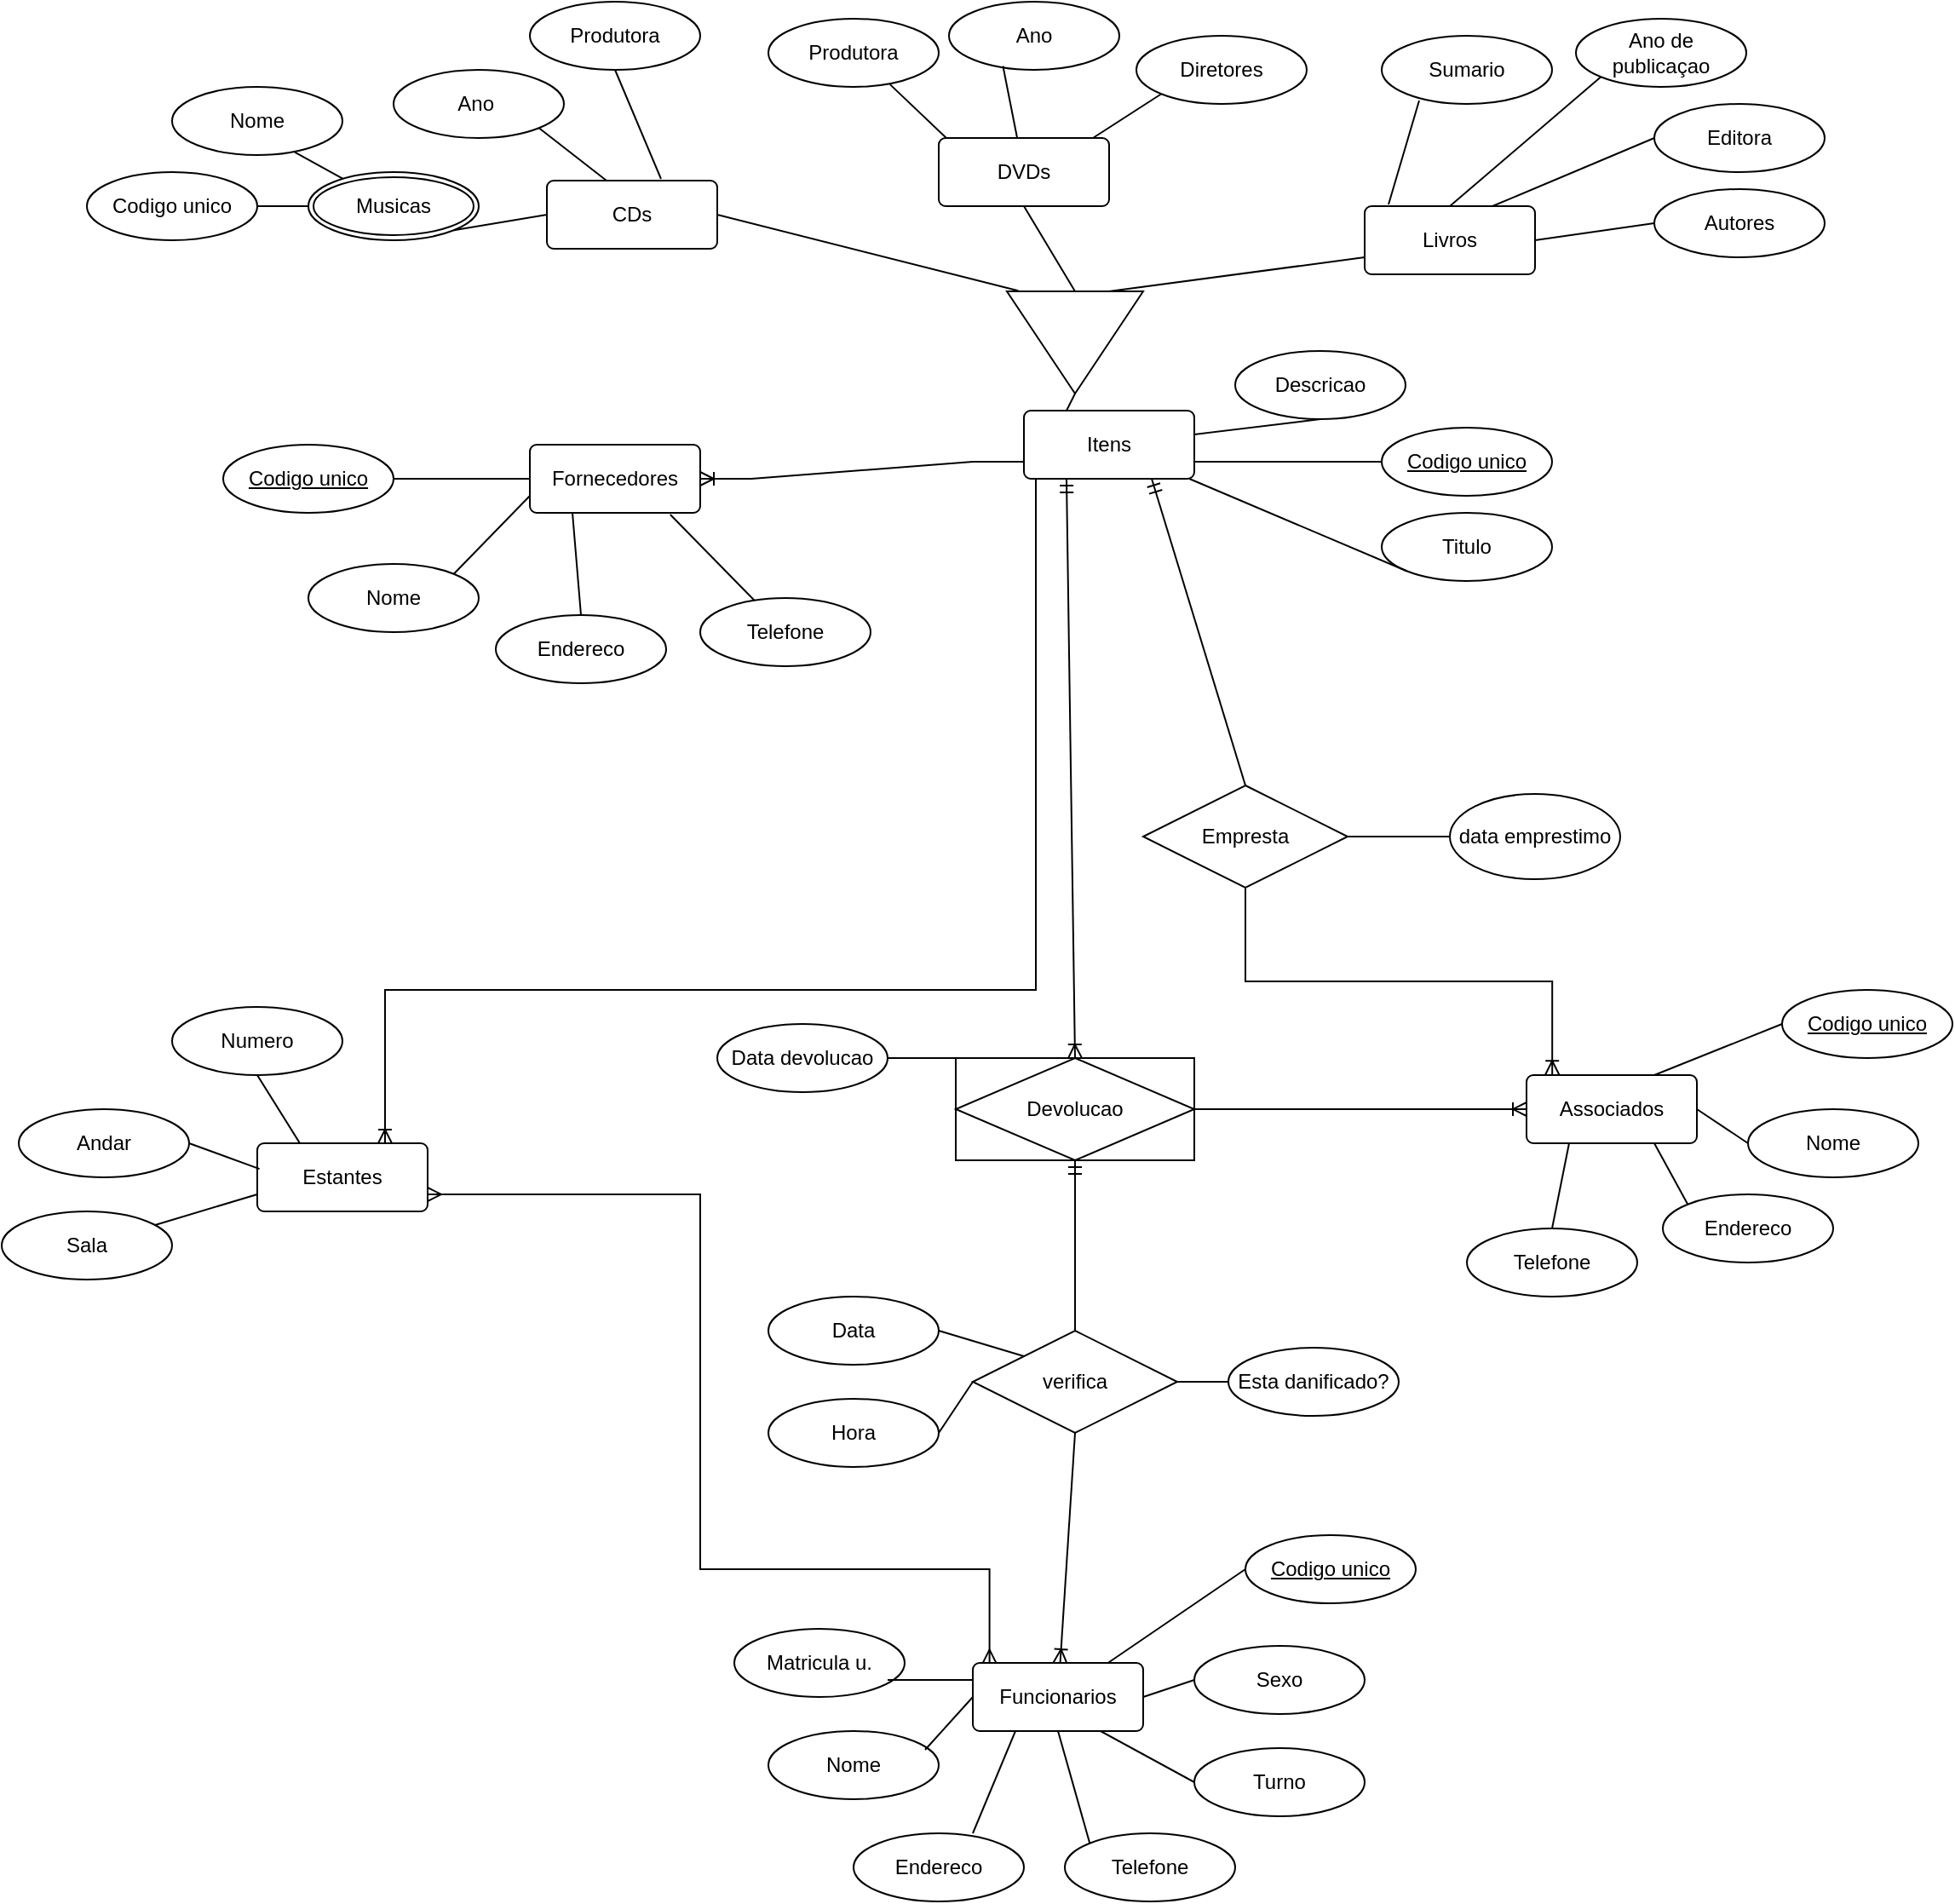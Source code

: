 <mxfile version="20.4.0" type="github">
  <diagram id="hpWiv_jural1kcYw1NPe" name="Página-1">
    <mxGraphModel dx="2324" dy="802" grid="1" gridSize="10" guides="1" tooltips="1" connect="1" arrows="1" fold="1" page="1" pageScale="1" pageWidth="827" pageHeight="1169" math="0" shadow="0">
      <root>
        <mxCell id="0" />
        <mxCell id="1" parent="0" />
        <mxCell id="-ycZo09rl3yxQQLWmrfk-1" value="Itens" style="rounded=1;arcSize=10;whiteSpace=wrap;html=1;align=center;" parent="1" vertex="1">
          <mxGeometry x="80" y="250" width="100" height="40" as="geometry" />
        </mxCell>
        <mxCell id="-ycZo09rl3yxQQLWmrfk-4" value="Titulo" style="ellipse;whiteSpace=wrap;html=1;align=center;" parent="1" vertex="1">
          <mxGeometry x="290" y="310" width="100" height="40" as="geometry" />
        </mxCell>
        <mxCell id="-ycZo09rl3yxQQLWmrfk-5" value="Descricao" style="ellipse;whiteSpace=wrap;html=1;align=center;" parent="1" vertex="1">
          <mxGeometry x="204" y="215" width="100" height="40" as="geometry" />
        </mxCell>
        <mxCell id="-ycZo09rl3yxQQLWmrfk-6" value="" style="endArrow=none;html=1;rounded=0;entryX=0.5;entryY=1;entryDx=0;entryDy=0;" parent="1" source="-ycZo09rl3yxQQLWmrfk-1" target="-ycZo09rl3yxQQLWmrfk-5" edge="1">
          <mxGeometry relative="1" as="geometry">
            <mxPoint x="250" y="360" as="sourcePoint" />
            <mxPoint x="410" y="360" as="targetPoint" />
            <Array as="points" />
          </mxGeometry>
        </mxCell>
        <mxCell id="-ycZo09rl3yxQQLWmrfk-7" value="" style="endArrow=none;html=1;rounded=0;entryX=0;entryY=1;entryDx=0;entryDy=0;" parent="1" source="-ycZo09rl3yxQQLWmrfk-1" target="-ycZo09rl3yxQQLWmrfk-4" edge="1">
          <mxGeometry relative="1" as="geometry">
            <mxPoint x="250" y="360" as="sourcePoint" />
            <mxPoint x="410" y="360" as="targetPoint" />
          </mxGeometry>
        </mxCell>
        <mxCell id="-ycZo09rl3yxQQLWmrfk-20" value="" style="endArrow=none;html=1;rounded=0;exitX=1;exitY=0.75;exitDx=0;exitDy=0;entryX=0;entryY=0.5;entryDx=0;entryDy=0;" parent="1" source="-ycZo09rl3yxQQLWmrfk-1" target="Kw8Kez0jy3es5rZTlUXS-15" edge="1">
          <mxGeometry relative="1" as="geometry">
            <mxPoint x="250" y="310" as="sourcePoint" />
            <mxPoint x="322.187" y="349.571" as="targetPoint" />
          </mxGeometry>
        </mxCell>
        <mxCell id="-ycZo09rl3yxQQLWmrfk-24" value="Musicas" style="ellipse;shape=doubleEllipse;margin=3;whiteSpace=wrap;html=1;align=center;" parent="1" vertex="1">
          <mxGeometry x="-340" y="110" width="100" height="40" as="geometry" />
        </mxCell>
        <mxCell id="-ycZo09rl3yxQQLWmrfk-25" value="Produtora" style="ellipse;whiteSpace=wrap;html=1;align=center;" parent="1" vertex="1">
          <mxGeometry x="-210" y="10" width="100" height="40" as="geometry" />
        </mxCell>
        <mxCell id="-ycZo09rl3yxQQLWmrfk-26" value="Ano&amp;nbsp;" style="ellipse;whiteSpace=wrap;html=1;align=center;" parent="1" vertex="1">
          <mxGeometry x="-290" y="50" width="100" height="40" as="geometry" />
        </mxCell>
        <mxCell id="-ycZo09rl3yxQQLWmrfk-27" value="" style="endArrow=none;html=1;rounded=0;exitX=0.67;exitY=-0.025;exitDx=0;exitDy=0;entryX=0.5;entryY=1;entryDx=0;entryDy=0;exitPerimeter=0;" parent="1" target="-ycZo09rl3yxQQLWmrfk-25" edge="1" source="Kw8Kez0jy3es5rZTlUXS-4">
          <mxGeometry relative="1" as="geometry">
            <mxPoint x="-170" y="150" as="sourcePoint" />
            <mxPoint x="170" y="100" as="targetPoint" />
          </mxGeometry>
        </mxCell>
        <mxCell id="-ycZo09rl3yxQQLWmrfk-28" value="" style="endArrow=none;html=1;rounded=0;entryX=1;entryY=1;entryDx=0;entryDy=0;exitX=0.35;exitY=0;exitDx=0;exitDy=0;exitPerimeter=0;" parent="1" source="Kw8Kez0jy3es5rZTlUXS-4" target="-ycZo09rl3yxQQLWmrfk-26" edge="1">
          <mxGeometry relative="1" as="geometry">
            <mxPoint x="-205.355" y="155.858" as="sourcePoint" />
            <mxPoint x="170" y="100" as="targetPoint" />
          </mxGeometry>
        </mxCell>
        <mxCell id="-ycZo09rl3yxQQLWmrfk-29" value="" style="endArrow=none;html=1;rounded=0;exitX=1;exitY=1;exitDx=0;exitDy=0;entryX=0;entryY=0.5;entryDx=0;entryDy=0;" parent="1" source="-ycZo09rl3yxQQLWmrfk-24" target="Kw8Kez0jy3es5rZTlUXS-4" edge="1">
          <mxGeometry relative="1" as="geometry">
            <mxPoint x="-200" y="80" as="sourcePoint" />
            <mxPoint x="-220" y="170" as="targetPoint" />
          </mxGeometry>
        </mxCell>
        <mxCell id="-ycZo09rl3yxQQLWmrfk-30" value="Nome" style="ellipse;whiteSpace=wrap;html=1;align=center;" parent="1" vertex="1">
          <mxGeometry x="-420" y="60" width="100" height="40" as="geometry" />
        </mxCell>
        <mxCell id="-ycZo09rl3yxQQLWmrfk-31" value="Codigo unico" style="ellipse;whiteSpace=wrap;html=1;align=center;" parent="1" vertex="1">
          <mxGeometry x="-470" y="110" width="100" height="40" as="geometry" />
        </mxCell>
        <mxCell id="-ycZo09rl3yxQQLWmrfk-32" value="" style="endArrow=none;html=1;rounded=0;exitX=0;exitY=0.5;exitDx=0;exitDy=0;entryX=1;entryY=0.5;entryDx=0;entryDy=0;" parent="1" source="-ycZo09rl3yxQQLWmrfk-24" target="-ycZo09rl3yxQQLWmrfk-31" edge="1">
          <mxGeometry relative="1" as="geometry">
            <mxPoint x="-150" y="40" as="sourcePoint" />
            <mxPoint x="10" y="40" as="targetPoint" />
          </mxGeometry>
        </mxCell>
        <mxCell id="-ycZo09rl3yxQQLWmrfk-33" value="" style="endArrow=none;html=1;rounded=0;exitX=0.72;exitY=0.957;exitDx=0;exitDy=0;exitPerimeter=0;" parent="1" source="-ycZo09rl3yxQQLWmrfk-30" target="-ycZo09rl3yxQQLWmrfk-24" edge="1">
          <mxGeometry relative="1" as="geometry">
            <mxPoint x="-340" y="30" as="sourcePoint" />
            <mxPoint x="-180" y="30" as="targetPoint" />
          </mxGeometry>
        </mxCell>
        <mxCell id="-ycZo09rl3yxQQLWmrfk-36" value="Diretores" style="ellipse;whiteSpace=wrap;html=1;align=center;" parent="1" vertex="1">
          <mxGeometry x="146" y="30" width="100" height="40" as="geometry" />
        </mxCell>
        <mxCell id="-ycZo09rl3yxQQLWmrfk-37" value="Ano" style="ellipse;whiteSpace=wrap;html=1;align=center;" parent="1" vertex="1">
          <mxGeometry x="36" y="10" width="100" height="40" as="geometry" />
        </mxCell>
        <mxCell id="-ycZo09rl3yxQQLWmrfk-38" value="Produtora" style="ellipse;whiteSpace=wrap;html=1;align=center;" parent="1" vertex="1">
          <mxGeometry x="-70" y="20" width="100" height="40" as="geometry" />
        </mxCell>
        <mxCell id="-ycZo09rl3yxQQLWmrfk-39" value="" style="endArrow=none;html=1;rounded=0;exitX=0;exitY=0;exitDx=0;exitDy=0;entryX=0.714;entryY=0.964;entryDx=0;entryDy=0;entryPerimeter=0;" parent="1" target="-ycZo09rl3yxQQLWmrfk-38" edge="1">
          <mxGeometry relative="1" as="geometry">
            <mxPoint x="40.645" y="95.858" as="sourcePoint" />
            <mxPoint x="236" y="130" as="targetPoint" />
          </mxGeometry>
        </mxCell>
        <mxCell id="-ycZo09rl3yxQQLWmrfk-40" value="" style="endArrow=none;html=1;rounded=0;exitX=0.317;exitY=0.943;exitDx=0;exitDy=0;exitPerimeter=0;" parent="1" source="-ycZo09rl3yxQQLWmrfk-37" edge="1">
          <mxGeometry relative="1" as="geometry">
            <mxPoint x="76" y="50" as="sourcePoint" />
            <mxPoint x="76.05" y="90" as="targetPoint" />
          </mxGeometry>
        </mxCell>
        <mxCell id="-ycZo09rl3yxQQLWmrfk-41" value="" style="endArrow=none;html=1;rounded=0;entryX=0;entryY=1;entryDx=0;entryDy=0;exitX=1;exitY=0;exitDx=0;exitDy=0;" parent="1" target="-ycZo09rl3yxQQLWmrfk-36" edge="1">
          <mxGeometry relative="1" as="geometry">
            <mxPoint x="111.355" y="95.858" as="sourcePoint" />
            <mxPoint x="286" y="80" as="targetPoint" />
          </mxGeometry>
        </mxCell>
        <mxCell id="-ycZo09rl3yxQQLWmrfk-47" value="" style="endArrow=none;html=1;rounded=0;entryX=0.25;entryY=0;entryDx=0;entryDy=0;exitX=1;exitY=0.5;exitDx=0;exitDy=0;" parent="1" source="Kw8Kez0jy3es5rZTlUXS-1" target="-ycZo09rl3yxQQLWmrfk-1" edge="1">
          <mxGeometry relative="1" as="geometry">
            <mxPoint x="70" y="140" as="sourcePoint" />
            <mxPoint x="230" y="140" as="targetPoint" />
          </mxGeometry>
        </mxCell>
        <mxCell id="-ycZo09rl3yxQQLWmrfk-48" value="" style="endArrow=none;html=1;rounded=0;entryX=-0.006;entryY=0.917;entryDx=0;entryDy=0;exitX=1;exitY=0.5;exitDx=0;exitDy=0;entryPerimeter=0;" parent="1" source="Kw8Kez0jy3es5rZTlUXS-4" target="Kw8Kez0jy3es5rZTlUXS-1" edge="1">
          <mxGeometry relative="1" as="geometry">
            <mxPoint x="-30" y="270" as="sourcePoint" />
            <mxPoint x="230" y="140" as="targetPoint" />
          </mxGeometry>
        </mxCell>
        <mxCell id="-ycZo09rl3yxQQLWmrfk-50" value="Associados" style="rounded=1;arcSize=10;whiteSpace=wrap;html=1;align=center;" parent="1" vertex="1">
          <mxGeometry x="375" y="640" width="100" height="40" as="geometry" />
        </mxCell>
        <mxCell id="-ycZo09rl3yxQQLWmrfk-51" value="Funcionarios" style="rounded=1;arcSize=10;whiteSpace=wrap;html=1;align=center;" parent="1" vertex="1">
          <mxGeometry x="50" y="985" width="100" height="40" as="geometry" />
        </mxCell>
        <mxCell id="-ycZo09rl3yxQQLWmrfk-52" value="Fornecedores" style="rounded=1;arcSize=10;whiteSpace=wrap;html=1;align=center;" parent="1" vertex="1">
          <mxGeometry x="-210" y="270" width="100" height="40" as="geometry" />
        </mxCell>
        <mxCell id="-ycZo09rl3yxQQLWmrfk-54" value="Endereco" style="ellipse;whiteSpace=wrap;html=1;align=center;" parent="1" vertex="1">
          <mxGeometry x="-230" y="370" width="100" height="40" as="geometry" />
        </mxCell>
        <mxCell id="-ycZo09rl3yxQQLWmrfk-55" value="Nome" style="ellipse;whiteSpace=wrap;html=1;align=center;" parent="1" vertex="1">
          <mxGeometry x="-340" y="340" width="100" height="40" as="geometry" />
        </mxCell>
        <mxCell id="-ycZo09rl3yxQQLWmrfk-57" value="" style="endArrow=none;html=1;rounded=0;exitX=1;exitY=0.5;exitDx=0;exitDy=0;" parent="1" edge="1" source="Kw8Kez0jy3es5rZTlUXS-16">
          <mxGeometry relative="1" as="geometry">
            <mxPoint x="-280" y="290" as="sourcePoint" />
            <mxPoint x="-210" y="290" as="targetPoint" />
          </mxGeometry>
        </mxCell>
        <mxCell id="-ycZo09rl3yxQQLWmrfk-58" value="" style="endArrow=none;html=1;rounded=0;entryX=0;entryY=0.75;entryDx=0;entryDy=0;exitX=1;exitY=0;exitDx=0;exitDy=0;" parent="1" source="-ycZo09rl3yxQQLWmrfk-55" target="-ycZo09rl3yxQQLWmrfk-52" edge="1">
          <mxGeometry relative="1" as="geometry">
            <mxPoint x="-270" y="340" as="sourcePoint" />
            <mxPoint x="-110" y="340" as="targetPoint" />
          </mxGeometry>
        </mxCell>
        <mxCell id="-ycZo09rl3yxQQLWmrfk-59" value="" style="endArrow=none;html=1;rounded=0;entryX=0.25;entryY=1;entryDx=0;entryDy=0;" parent="1" target="-ycZo09rl3yxQQLWmrfk-52" edge="1">
          <mxGeometry relative="1" as="geometry">
            <mxPoint x="-180" y="370" as="sourcePoint" />
            <mxPoint x="-20" y="370" as="targetPoint" />
          </mxGeometry>
        </mxCell>
        <mxCell id="-ycZo09rl3yxQQLWmrfk-60" value="" style="endArrow=none;html=1;rounded=0;entryX=0.824;entryY=1.025;entryDx=0;entryDy=0;entryPerimeter=0;startArrow=none;" parent="1" source="-ycZo09rl3yxQQLWmrfk-53" target="-ycZo09rl3yxQQLWmrfk-52" edge="1">
          <mxGeometry relative="1" as="geometry">
            <mxPoint x="-60" y="380" as="sourcePoint" />
            <mxPoint x="90" y="370" as="targetPoint" />
          </mxGeometry>
        </mxCell>
        <mxCell id="-ycZo09rl3yxQQLWmrfk-62" value="Matricula u." style="ellipse;whiteSpace=wrap;html=1;align=center;" parent="1" vertex="1">
          <mxGeometry x="-90" y="965" width="100" height="40" as="geometry" />
        </mxCell>
        <mxCell id="-ycZo09rl3yxQQLWmrfk-63" value="Nome" style="ellipse;whiteSpace=wrap;html=1;align=center;" parent="1" vertex="1">
          <mxGeometry x="-70" y="1025" width="100" height="40" as="geometry" />
        </mxCell>
        <mxCell id="-ycZo09rl3yxQQLWmrfk-64" value="Sexo" style="ellipse;whiteSpace=wrap;html=1;align=center;" parent="1" vertex="1">
          <mxGeometry x="180" y="975" width="100" height="40" as="geometry" />
        </mxCell>
        <mxCell id="-ycZo09rl3yxQQLWmrfk-65" value="Turno" style="ellipse;whiteSpace=wrap;html=1;align=center;" parent="1" vertex="1">
          <mxGeometry x="180" y="1035" width="100" height="40" as="geometry" />
        </mxCell>
        <mxCell id="-ycZo09rl3yxQQLWmrfk-66" value="Telefone" style="ellipse;whiteSpace=wrap;html=1;align=center;" parent="1" vertex="1">
          <mxGeometry x="104" y="1085.0" width="100" height="40" as="geometry" />
        </mxCell>
        <mxCell id="-ycZo09rl3yxQQLWmrfk-67" value="Endereco" style="ellipse;whiteSpace=wrap;html=1;align=center;" parent="1" vertex="1">
          <mxGeometry x="-20" y="1085.0" width="100" height="40" as="geometry" />
        </mxCell>
        <mxCell id="-ycZo09rl3yxQQLWmrfk-68" value="" style="endArrow=none;html=1;rounded=0;exitX=0;exitY=0.5;exitDx=0;exitDy=0;" parent="1" source="Kw8Kez0jy3es5rZTlUXS-18" target="-ycZo09rl3yxQQLWmrfk-51" edge="1">
          <mxGeometry relative="1" as="geometry">
            <mxPoint x="218.799" y="924.204" as="sourcePoint" />
            <mxPoint x="210" y="945" as="targetPoint" />
            <Array as="points" />
          </mxGeometry>
        </mxCell>
        <mxCell id="-ycZo09rl3yxQQLWmrfk-69" value="" style="endArrow=none;html=1;rounded=0;entryX=0;entryY=0.25;entryDx=0;entryDy=0;" parent="1" target="-ycZo09rl3yxQQLWmrfk-51" edge="1">
          <mxGeometry relative="1" as="geometry">
            <mxPoint y="995" as="sourcePoint" />
            <mxPoint x="160" y="995" as="targetPoint" />
          </mxGeometry>
        </mxCell>
        <mxCell id="-ycZo09rl3yxQQLWmrfk-70" value="" style="endArrow=none;html=1;rounded=0;entryX=0;entryY=0.5;entryDx=0;entryDy=0;exitX=0.92;exitY=0.275;exitDx=0;exitDy=0;exitPerimeter=0;" parent="1" source="-ycZo09rl3yxQQLWmrfk-63" target="-ycZo09rl3yxQQLWmrfk-51" edge="1">
          <mxGeometry relative="1" as="geometry">
            <mxPoint x="20" y="1045.0" as="sourcePoint" />
            <mxPoint x="180" y="1045.0" as="targetPoint" />
          </mxGeometry>
        </mxCell>
        <mxCell id="-ycZo09rl3yxQQLWmrfk-71" value="" style="endArrow=none;html=1;rounded=0;entryX=0.25;entryY=1;entryDx=0;entryDy=0;" parent="1" target="-ycZo09rl3yxQQLWmrfk-51" edge="1">
          <mxGeometry relative="1" as="geometry">
            <mxPoint x="50" y="1085.0" as="sourcePoint" />
            <mxPoint x="210" y="1085.0" as="targetPoint" />
          </mxGeometry>
        </mxCell>
        <mxCell id="-ycZo09rl3yxQQLWmrfk-72" value="" style="endArrow=none;html=1;rounded=0;exitX=0;exitY=0;exitDx=0;exitDy=0;entryX=0.5;entryY=1;entryDx=0;entryDy=0;" parent="1" source="-ycZo09rl3yxQQLWmrfk-66" target="-ycZo09rl3yxQQLWmrfk-51" edge="1">
          <mxGeometry relative="1" as="geometry">
            <mxPoint x="120" y="1085.0" as="sourcePoint" />
            <mxPoint x="280" y="1085.0" as="targetPoint" />
          </mxGeometry>
        </mxCell>
        <mxCell id="-ycZo09rl3yxQQLWmrfk-73" value="" style="endArrow=none;html=1;rounded=0;entryX=0.75;entryY=1;entryDx=0;entryDy=0;" parent="1" target="-ycZo09rl3yxQQLWmrfk-51" edge="1">
          <mxGeometry relative="1" as="geometry">
            <mxPoint x="180" y="1055.0" as="sourcePoint" />
            <mxPoint x="340" y="1055.0" as="targetPoint" />
          </mxGeometry>
        </mxCell>
        <mxCell id="-ycZo09rl3yxQQLWmrfk-74" value="" style="endArrow=none;html=1;rounded=0;entryX=0;entryY=0.5;entryDx=0;entryDy=0;exitX=1;exitY=0.5;exitDx=0;exitDy=0;" parent="1" source="-ycZo09rl3yxQQLWmrfk-51" target="-ycZo09rl3yxQQLWmrfk-64" edge="1">
          <mxGeometry relative="1" as="geometry">
            <mxPoint x="140" y="1005" as="sourcePoint" />
            <mxPoint x="280" y="1005" as="targetPoint" />
          </mxGeometry>
        </mxCell>
        <mxCell id="-ycZo09rl3yxQQLWmrfk-75" value="Telefone" style="ellipse;whiteSpace=wrap;html=1;align=center;" parent="1" vertex="1">
          <mxGeometry x="340" y="730" width="100" height="40" as="geometry" />
        </mxCell>
        <mxCell id="-ycZo09rl3yxQQLWmrfk-76" value="Endereco" style="ellipse;whiteSpace=wrap;html=1;align=center;" parent="1" vertex="1">
          <mxGeometry x="455" y="710" width="100" height="40" as="geometry" />
        </mxCell>
        <mxCell id="-ycZo09rl3yxQQLWmrfk-77" value="Nome" style="ellipse;whiteSpace=wrap;html=1;align=center;" parent="1" vertex="1">
          <mxGeometry x="505" y="660" width="100" height="40" as="geometry" />
        </mxCell>
        <mxCell id="-ycZo09rl3yxQQLWmrfk-79" value="" style="endArrow=none;html=1;rounded=0;entryX=0.5;entryY=0;entryDx=0;entryDy=0;exitX=0.25;exitY=1;exitDx=0;exitDy=0;" parent="1" source="-ycZo09rl3yxQQLWmrfk-50" target="-ycZo09rl3yxQQLWmrfk-75" edge="1">
          <mxGeometry relative="1" as="geometry">
            <mxPoint x="395" y="680" as="sourcePoint" />
            <mxPoint x="395" y="720" as="targetPoint" />
          </mxGeometry>
        </mxCell>
        <mxCell id="-ycZo09rl3yxQQLWmrfk-80" value="" style="endArrow=none;html=1;rounded=0;entryX=0.75;entryY=1;entryDx=0;entryDy=0;exitX=0;exitY=0;exitDx=0;exitDy=0;" parent="1" source="-ycZo09rl3yxQQLWmrfk-76" target="-ycZo09rl3yxQQLWmrfk-50" edge="1">
          <mxGeometry relative="1" as="geometry">
            <mxPoint x="475" y="710" as="sourcePoint" />
            <mxPoint x="635" y="710" as="targetPoint" />
          </mxGeometry>
        </mxCell>
        <mxCell id="-ycZo09rl3yxQQLWmrfk-81" value="" style="endArrow=none;html=1;rounded=0;entryX=1;entryY=0.5;entryDx=0;entryDy=0;" parent="1" target="-ycZo09rl3yxQQLWmrfk-50" edge="1">
          <mxGeometry relative="1" as="geometry">
            <mxPoint x="505" y="680" as="sourcePoint" />
            <mxPoint x="665" y="680" as="targetPoint" />
          </mxGeometry>
        </mxCell>
        <mxCell id="-ycZo09rl3yxQQLWmrfk-82" value="" style="endArrow=none;html=1;rounded=0;entryX=0.75;entryY=0;entryDx=0;entryDy=0;exitX=0;exitY=0.5;exitDx=0;exitDy=0;" parent="1" target="-ycZo09rl3yxQQLWmrfk-50" edge="1" source="Kw8Kez0jy3es5rZTlUXS-19">
          <mxGeometry relative="1" as="geometry">
            <mxPoint x="515" y="620" as="sourcePoint" />
            <mxPoint x="675" y="620" as="targetPoint" />
          </mxGeometry>
        </mxCell>
        <mxCell id="-ycZo09rl3yxQQLWmrfk-87" value="data emprestimo" style="ellipse;whiteSpace=wrap;html=1;align=center;" parent="1" vertex="1">
          <mxGeometry x="330" y="475" width="100" height="50" as="geometry" />
        </mxCell>
        <mxCell id="-ycZo09rl3yxQQLWmrfk-88" value="" style="endArrow=none;html=1;rounded=0;entryX=0;entryY=0.5;entryDx=0;entryDy=0;exitX=1;exitY=0.5;exitDx=0;exitDy=0;" parent="1" source="Kw8Kez0jy3es5rZTlUXS-23" target="-ycZo09rl3yxQQLWmrfk-87" edge="1">
          <mxGeometry relative="1" as="geometry">
            <mxPoint x="264" y="500" as="sourcePoint" />
            <mxPoint x="-260" y="415" as="targetPoint" />
          </mxGeometry>
        </mxCell>
        <mxCell id="-ycZo09rl3yxQQLWmrfk-92" value="" style="fontSize=12;html=1;endArrow=ERoneToMany;rounded=0;exitX=0.5;exitY=1;exitDx=0;exitDy=0;startArrow=none;" parent="1" source="-ycZo09rl3yxQQLWmrfk-95" target="-ycZo09rl3yxQQLWmrfk-51" edge="1">
          <mxGeometry width="100" height="100" relative="1" as="geometry">
            <mxPoint x="114" y="961.36" as="sourcePoint" />
            <mxPoint x="110" y="980" as="targetPoint" />
          </mxGeometry>
        </mxCell>
        <mxCell id="-ycZo09rl3yxQQLWmrfk-93" value="Data devolucao" style="ellipse;whiteSpace=wrap;html=1;align=center;" parent="1" vertex="1">
          <mxGeometry x="-100" y="610" width="100" height="40" as="geometry" />
        </mxCell>
        <mxCell id="-ycZo09rl3yxQQLWmrfk-94" value="" style="endArrow=none;html=1;rounded=0;entryX=0.75;entryY=0;entryDx=0;entryDy=0;exitX=1;exitY=0.5;exitDx=0;exitDy=0;" parent="1" source="-ycZo09rl3yxQQLWmrfk-93" target="-ycZo09rl3yxQQLWmrfk-116" edge="1">
          <mxGeometry relative="1" as="geometry">
            <mxPoint x="20" y="590" as="sourcePoint" />
            <mxPoint x="50" y="660" as="targetPoint" />
          </mxGeometry>
        </mxCell>
        <mxCell id="-ycZo09rl3yxQQLWmrfk-95" value="verifica" style="shape=rhombus;perimeter=rhombusPerimeter;whiteSpace=wrap;html=1;align=center;" parent="1" vertex="1">
          <mxGeometry x="50" y="790" width="120" height="60" as="geometry" />
        </mxCell>
        <mxCell id="-ycZo09rl3yxQQLWmrfk-98" value="Hora" style="ellipse;whiteSpace=wrap;html=1;align=center;" parent="1" vertex="1">
          <mxGeometry x="-70" y="830" width="100" height="40" as="geometry" />
        </mxCell>
        <mxCell id="-ycZo09rl3yxQQLWmrfk-99" value="" style="endArrow=none;html=1;rounded=0;exitX=0;exitY=0.5;exitDx=0;exitDy=0;entryX=1;entryY=0.5;entryDx=0;entryDy=0;" parent="1" source="-ycZo09rl3yxQQLWmrfk-95" target="-ycZo09rl3yxQQLWmrfk-98" edge="1">
          <mxGeometry relative="1" as="geometry">
            <mxPoint x="54" y="931.36" as="sourcePoint" />
            <mxPoint x="-34.645" y="920.002" as="targetPoint" />
          </mxGeometry>
        </mxCell>
        <mxCell id="-ycZo09rl3yxQQLWmrfk-100" value="Data" style="ellipse;whiteSpace=wrap;html=1;align=center;" parent="1" vertex="1">
          <mxGeometry x="-70" y="770" width="100" height="40" as="geometry" />
        </mxCell>
        <mxCell id="-ycZo09rl3yxQQLWmrfk-101" value="" style="endArrow=none;html=1;rounded=0;exitX=1;exitY=0.5;exitDx=0;exitDy=0;entryX=0;entryY=0;entryDx=0;entryDy=0;" parent="1" source="-ycZo09rl3yxQQLWmrfk-100" target="-ycZo09rl3yxQQLWmrfk-95" edge="1">
          <mxGeometry relative="1" as="geometry">
            <mxPoint x="170" y="910" as="sourcePoint" />
            <mxPoint x="300" y="920" as="targetPoint" />
          </mxGeometry>
        </mxCell>
        <mxCell id="-ycZo09rl3yxQQLWmrfk-53" value="Telefone" style="ellipse;whiteSpace=wrap;html=1;align=center;" parent="1" vertex="1">
          <mxGeometry x="-110" y="360" width="100" height="40" as="geometry" />
        </mxCell>
        <mxCell id="-ycZo09rl3yxQQLWmrfk-103" value="Estantes" style="rounded=1;arcSize=10;whiteSpace=wrap;html=1;align=center;" parent="1" vertex="1">
          <mxGeometry x="-370" y="680" width="100" height="40" as="geometry" />
        </mxCell>
        <mxCell id="-ycZo09rl3yxQQLWmrfk-104" value="Numero" style="ellipse;whiteSpace=wrap;html=1;align=center;" parent="1" vertex="1">
          <mxGeometry x="-420" y="600" width="100" height="40" as="geometry" />
        </mxCell>
        <mxCell id="-ycZo09rl3yxQQLWmrfk-105" value="Sala" style="ellipse;whiteSpace=wrap;html=1;align=center;" parent="1" vertex="1">
          <mxGeometry x="-520" y="720" width="100" height="40" as="geometry" />
        </mxCell>
        <mxCell id="-ycZo09rl3yxQQLWmrfk-106" value="Andar" style="ellipse;whiteSpace=wrap;html=1;align=center;" parent="1" vertex="1">
          <mxGeometry x="-510" y="660" width="100" height="40" as="geometry" />
        </mxCell>
        <mxCell id="-ycZo09rl3yxQQLWmrfk-107" value="" style="endArrow=none;html=1;rounded=0;exitX=0.25;exitY=0;exitDx=0;exitDy=0;entryX=0.5;entryY=1;entryDx=0;entryDy=0;" parent="1" source="-ycZo09rl3yxQQLWmrfk-103" target="-ycZo09rl3yxQQLWmrfk-104" edge="1">
          <mxGeometry relative="1" as="geometry">
            <mxPoint x="-10" y="650" as="sourcePoint" />
            <mxPoint x="150" y="650" as="targetPoint" />
          </mxGeometry>
        </mxCell>
        <mxCell id="-ycZo09rl3yxQQLWmrfk-108" value="" style="endArrow=none;html=1;rounded=0;exitX=1;exitY=0.5;exitDx=0;exitDy=0;entryX=0.013;entryY=0.376;entryDx=0;entryDy=0;entryPerimeter=0;" parent="1" source="-ycZo09rl3yxQQLWmrfk-106" target="-ycZo09rl3yxQQLWmrfk-103" edge="1">
          <mxGeometry relative="1" as="geometry">
            <mxPoint x="-410" y="650" as="sourcePoint" />
            <mxPoint x="-250" y="650" as="targetPoint" />
          </mxGeometry>
        </mxCell>
        <mxCell id="-ycZo09rl3yxQQLWmrfk-109" value="" style="endArrow=none;html=1;rounded=0;entryX=0;entryY=0.75;entryDx=0;entryDy=0;" parent="1" source="-ycZo09rl3yxQQLWmrfk-105" target="-ycZo09rl3yxQQLWmrfk-103" edge="1">
          <mxGeometry relative="1" as="geometry">
            <mxPoint x="-410" y="650" as="sourcePoint" />
            <mxPoint x="-250" y="650" as="targetPoint" />
          </mxGeometry>
        </mxCell>
        <mxCell id="-ycZo09rl3yxQQLWmrfk-110" value="" style="edgeStyle=orthogonalEdgeStyle;fontSize=12;html=1;endArrow=ERoneToMany;rounded=0;entryX=0.75;entryY=0;entryDx=0;entryDy=0;" parent="1" source="-ycZo09rl3yxQQLWmrfk-1" target="-ycZo09rl3yxQQLWmrfk-103" edge="1">
          <mxGeometry width="100" height="100" relative="1" as="geometry">
            <mxPoint x="87" y="360" as="sourcePoint" />
            <mxPoint x="-130" y="540" as="targetPoint" />
            <Array as="points">
              <mxPoint x="87" y="590" />
              <mxPoint x="-295" y="590" />
            </Array>
          </mxGeometry>
        </mxCell>
        <mxCell id="-ycZo09rl3yxQQLWmrfk-112" value="" style="edgeStyle=orthogonalEdgeStyle;fontSize=12;html=1;endArrow=ERmany;startArrow=ERmany;rounded=0;exitX=1;exitY=0.75;exitDx=0;exitDy=0;entryX=0.098;entryY=0.005;entryDx=0;entryDy=0;entryPerimeter=0;" parent="1" source="-ycZo09rl3yxQQLWmrfk-103" target="-ycZo09rl3yxQQLWmrfk-51" edge="1">
          <mxGeometry width="100" height="100" relative="1" as="geometry">
            <mxPoint x="-290" y="760" as="sourcePoint" />
            <mxPoint x="60" y="970" as="targetPoint" />
            <Array as="points">
              <mxPoint x="-110" y="710" />
              <mxPoint x="-110" y="930" />
              <mxPoint x="60" y="930" />
            </Array>
          </mxGeometry>
        </mxCell>
        <mxCell id="-ycZo09rl3yxQQLWmrfk-113" value="" style="edgeStyle=entityRelationEdgeStyle;fontSize=12;html=1;endArrow=ERoneToMany;rounded=0;entryX=1;entryY=0.5;entryDx=0;entryDy=0;exitX=0;exitY=0.75;exitDx=0;exitDy=0;" parent="1" source="-ycZo09rl3yxQQLWmrfk-1" target="-ycZo09rl3yxQQLWmrfk-52" edge="1">
          <mxGeometry width="100" height="100" relative="1" as="geometry">
            <mxPoint x="-250" y="310" as="sourcePoint" />
            <mxPoint x="-440" y="290" as="targetPoint" />
          </mxGeometry>
        </mxCell>
        <mxCell id="-ycZo09rl3yxQQLWmrfk-116" value="Devolucao" style="shape=associativeEntity;whiteSpace=wrap;html=1;align=center;" parent="1" vertex="1">
          <mxGeometry x="40" y="630" width="140" height="60" as="geometry" />
        </mxCell>
        <mxCell id="Kw8Kez0jy3es5rZTlUXS-1" value="" style="triangle;whiteSpace=wrap;html=1;direction=south;" vertex="1" parent="1">
          <mxGeometry x="70" y="180" width="80" height="60" as="geometry" />
        </mxCell>
        <mxCell id="Kw8Kez0jy3es5rZTlUXS-2" value="Livros" style="rounded=1;arcSize=10;whiteSpace=wrap;html=1;align=center;" vertex="1" parent="1">
          <mxGeometry x="280" y="130" width="100" height="40" as="geometry" />
        </mxCell>
        <mxCell id="Kw8Kez0jy3es5rZTlUXS-3" value="DVDs" style="rounded=1;arcSize=10;whiteSpace=wrap;html=1;align=center;" vertex="1" parent="1">
          <mxGeometry x="30" y="90" width="100" height="40" as="geometry" />
        </mxCell>
        <mxCell id="Kw8Kez0jy3es5rZTlUXS-4" value="CDs" style="rounded=1;arcSize=10;whiteSpace=wrap;html=1;align=center;" vertex="1" parent="1">
          <mxGeometry x="-200" y="115" width="100" height="40" as="geometry" />
        </mxCell>
        <mxCell id="Kw8Kez0jy3es5rZTlUXS-5" value="" style="endArrow=none;html=1;rounded=0;exitX=0.5;exitY=1;exitDx=0;exitDy=0;entryX=0;entryY=0.5;entryDx=0;entryDy=0;" edge="1" parent="1" source="Kw8Kez0jy3es5rZTlUXS-3" target="Kw8Kez0jy3es5rZTlUXS-1">
          <mxGeometry relative="1" as="geometry">
            <mxPoint x="180" y="30" as="sourcePoint" />
            <mxPoint x="340" y="30" as="targetPoint" />
          </mxGeometry>
        </mxCell>
        <mxCell id="Kw8Kez0jy3es5rZTlUXS-6" value="" style="endArrow=none;html=1;rounded=0;exitX=0;exitY=0.25;exitDx=0;exitDy=0;entryX=0;entryY=0.75;entryDx=0;entryDy=0;" edge="1" parent="1" source="Kw8Kez0jy3es5rZTlUXS-1" target="Kw8Kez0jy3es5rZTlUXS-2">
          <mxGeometry relative="1" as="geometry">
            <mxPoint x="180" y="30" as="sourcePoint" />
            <mxPoint x="340" y="30" as="targetPoint" />
          </mxGeometry>
        </mxCell>
        <mxCell id="Kw8Kez0jy3es5rZTlUXS-7" value="Sumario" style="ellipse;whiteSpace=wrap;html=1;align=center;" vertex="1" parent="1">
          <mxGeometry x="290" y="30" width="100" height="40" as="geometry" />
        </mxCell>
        <mxCell id="Kw8Kez0jy3es5rZTlUXS-8" value="Ano de publicaçao" style="ellipse;whiteSpace=wrap;html=1;align=center;" vertex="1" parent="1">
          <mxGeometry x="404" y="20" width="100" height="40" as="geometry" />
        </mxCell>
        <mxCell id="Kw8Kez0jy3es5rZTlUXS-9" value="Editora" style="ellipse;whiteSpace=wrap;html=1;align=center;" vertex="1" parent="1">
          <mxGeometry x="450" y="70" width="100" height="40" as="geometry" />
        </mxCell>
        <mxCell id="Kw8Kez0jy3es5rZTlUXS-10" value="Autores" style="ellipse;whiteSpace=wrap;html=1;align=center;" vertex="1" parent="1">
          <mxGeometry x="450" y="120" width="100" height="40" as="geometry" />
        </mxCell>
        <mxCell id="Kw8Kez0jy3es5rZTlUXS-11" value="" style="endArrow=none;html=1;rounded=0;exitX=0.14;exitY=-0.025;exitDx=0;exitDy=0;exitPerimeter=0;entryX=0.22;entryY=0.95;entryDx=0;entryDy=0;entryPerimeter=0;" edge="1" parent="1" source="Kw8Kez0jy3es5rZTlUXS-2" target="Kw8Kez0jy3es5rZTlUXS-7">
          <mxGeometry relative="1" as="geometry">
            <mxPoint x="180" y="30" as="sourcePoint" />
            <mxPoint x="320" y="60" as="targetPoint" />
          </mxGeometry>
        </mxCell>
        <mxCell id="Kw8Kez0jy3es5rZTlUXS-12" value="" style="endArrow=none;html=1;rounded=0;entryX=0;entryY=1;entryDx=0;entryDy=0;exitX=0.5;exitY=0;exitDx=0;exitDy=0;" edge="1" parent="1" source="Kw8Kez0jy3es5rZTlUXS-2" target="Kw8Kez0jy3es5rZTlUXS-8">
          <mxGeometry relative="1" as="geometry">
            <mxPoint x="180" y="30" as="sourcePoint" />
            <mxPoint x="340" y="30" as="targetPoint" />
          </mxGeometry>
        </mxCell>
        <mxCell id="Kw8Kez0jy3es5rZTlUXS-13" value="" style="endArrow=none;html=1;rounded=0;entryX=0;entryY=0.5;entryDx=0;entryDy=0;exitX=0.75;exitY=0;exitDx=0;exitDy=0;" edge="1" parent="1" source="Kw8Kez0jy3es5rZTlUXS-2" target="Kw8Kez0jy3es5rZTlUXS-9">
          <mxGeometry relative="1" as="geometry">
            <mxPoint x="180" y="30" as="sourcePoint" />
            <mxPoint x="340" y="30" as="targetPoint" />
          </mxGeometry>
        </mxCell>
        <mxCell id="Kw8Kez0jy3es5rZTlUXS-14" value="" style="endArrow=none;html=1;rounded=0;entryX=0;entryY=0.5;entryDx=0;entryDy=0;exitX=1;exitY=0.5;exitDx=0;exitDy=0;" edge="1" parent="1" source="Kw8Kez0jy3es5rZTlUXS-2" target="Kw8Kez0jy3es5rZTlUXS-10">
          <mxGeometry relative="1" as="geometry">
            <mxPoint x="180" y="30" as="sourcePoint" />
            <mxPoint x="340" y="30" as="targetPoint" />
          </mxGeometry>
        </mxCell>
        <mxCell id="Kw8Kez0jy3es5rZTlUXS-15" value="Codigo unico" style="ellipse;whiteSpace=wrap;html=1;align=center;fontStyle=4;" vertex="1" parent="1">
          <mxGeometry x="290" y="260" width="100" height="40" as="geometry" />
        </mxCell>
        <mxCell id="Kw8Kez0jy3es5rZTlUXS-16" value="Codigo unico" style="ellipse;whiteSpace=wrap;html=1;align=center;fontStyle=4;" vertex="1" parent="1">
          <mxGeometry x="-390" y="270" width="100" height="40" as="geometry" />
        </mxCell>
        <mxCell id="Kw8Kez0jy3es5rZTlUXS-18" value="Codigo unico" style="ellipse;whiteSpace=wrap;html=1;align=center;fontStyle=4;" vertex="1" parent="1">
          <mxGeometry x="210" y="910" width="100" height="40" as="geometry" />
        </mxCell>
        <mxCell id="Kw8Kez0jy3es5rZTlUXS-19" value="Codigo unico" style="ellipse;whiteSpace=wrap;html=1;align=center;fontStyle=4;" vertex="1" parent="1">
          <mxGeometry x="525" y="590" width="100" height="40" as="geometry" />
        </mxCell>
        <mxCell id="Kw8Kez0jy3es5rZTlUXS-22" value="" style="edgeStyle=orthogonalEdgeStyle;fontSize=12;html=1;endArrow=ERoneToMany;rounded=0;entryX=0.151;entryY=-0.01;entryDx=0;entryDy=0;entryPerimeter=0;exitX=0.5;exitY=1;exitDx=0;exitDy=0;" edge="1" parent="1" source="Kw8Kez0jy3es5rZTlUXS-23" target="-ycZo09rl3yxQQLWmrfk-50">
          <mxGeometry width="100" height="100" relative="1" as="geometry">
            <mxPoint x="440" y="530" as="sourcePoint" />
            <mxPoint x="470" y="490" as="targetPoint" />
          </mxGeometry>
        </mxCell>
        <mxCell id="Kw8Kez0jy3es5rZTlUXS-23" value="Empresta" style="shape=rhombus;perimeter=rhombusPerimeter;whiteSpace=wrap;html=1;align=center;" vertex="1" parent="1">
          <mxGeometry x="150" y="470" width="120" height="60" as="geometry" />
        </mxCell>
        <mxCell id="Kw8Kez0jy3es5rZTlUXS-25" value="" style="fontSize=12;html=1;endArrow=ERmandOne;rounded=0;entryX=0.75;entryY=1;entryDx=0;entryDy=0;exitX=0.5;exitY=0;exitDx=0;exitDy=0;" edge="1" parent="1" source="Kw8Kez0jy3es5rZTlUXS-23" target="-ycZo09rl3yxQQLWmrfk-1">
          <mxGeometry width="100" height="100" relative="1" as="geometry">
            <mxPoint x="320" y="650" as="sourcePoint" />
            <mxPoint x="160" y="310" as="targetPoint" />
          </mxGeometry>
        </mxCell>
        <mxCell id="Kw8Kez0jy3es5rZTlUXS-27" value="" style="fontSize=12;html=1;endArrow=ERmandOne;rounded=0;entryX=0.5;entryY=1;entryDx=0;entryDy=0;exitX=0.5;exitY=0;exitDx=0;exitDy=0;" edge="1" parent="1" source="-ycZo09rl3yxQQLWmrfk-95" target="-ycZo09rl3yxQQLWmrfk-116">
          <mxGeometry width="100" height="100" relative="1" as="geometry">
            <mxPoint x="350" y="800" as="sourcePoint" />
            <mxPoint x="450" y="700" as="targetPoint" />
          </mxGeometry>
        </mxCell>
        <mxCell id="Kw8Kez0jy3es5rZTlUXS-29" value="" style="fontSize=12;html=1;endArrow=ERoneToMany;startArrow=ERmandOne;rounded=0;exitX=0.25;exitY=1;exitDx=0;exitDy=0;entryX=0.5;entryY=0;entryDx=0;entryDy=0;" edge="1" parent="1" source="-ycZo09rl3yxQQLWmrfk-1" target="-ycZo09rl3yxQQLWmrfk-116">
          <mxGeometry width="100" height="100" relative="1" as="geometry">
            <mxPoint x="110" y="310" as="sourcePoint" />
            <mxPoint x="440" y="530" as="targetPoint" />
          </mxGeometry>
        </mxCell>
        <mxCell id="Kw8Kez0jy3es5rZTlUXS-30" value="" style="fontSize=12;html=1;endArrow=ERoneToMany;rounded=0;exitX=1;exitY=0.5;exitDx=0;exitDy=0;entryX=0;entryY=0.5;entryDx=0;entryDy=0;" edge="1" parent="1" source="-ycZo09rl3yxQQLWmrfk-116" target="-ycZo09rl3yxQQLWmrfk-50">
          <mxGeometry width="100" height="100" relative="1" as="geometry">
            <mxPoint x="340" y="630" as="sourcePoint" />
            <mxPoint x="440" y="530" as="targetPoint" />
          </mxGeometry>
        </mxCell>
        <mxCell id="Kw8Kez0jy3es5rZTlUXS-31" value="Esta danificado?" style="ellipse;whiteSpace=wrap;html=1;align=center;" vertex="1" parent="1">
          <mxGeometry x="200" y="800" width="100" height="40" as="geometry" />
        </mxCell>
        <mxCell id="Kw8Kez0jy3es5rZTlUXS-32" value="" style="endArrow=none;html=1;rounded=0;exitX=1;exitY=0.5;exitDx=0;exitDy=0;entryX=0;entryY=0.5;entryDx=0;entryDy=0;" edge="1" parent="1" source="-ycZo09rl3yxQQLWmrfk-95" target="Kw8Kez0jy3es5rZTlUXS-31">
          <mxGeometry relative="1" as="geometry">
            <mxPoint x="240" y="740" as="sourcePoint" />
            <mxPoint x="400" y="740" as="targetPoint" />
          </mxGeometry>
        </mxCell>
      </root>
    </mxGraphModel>
  </diagram>
</mxfile>
